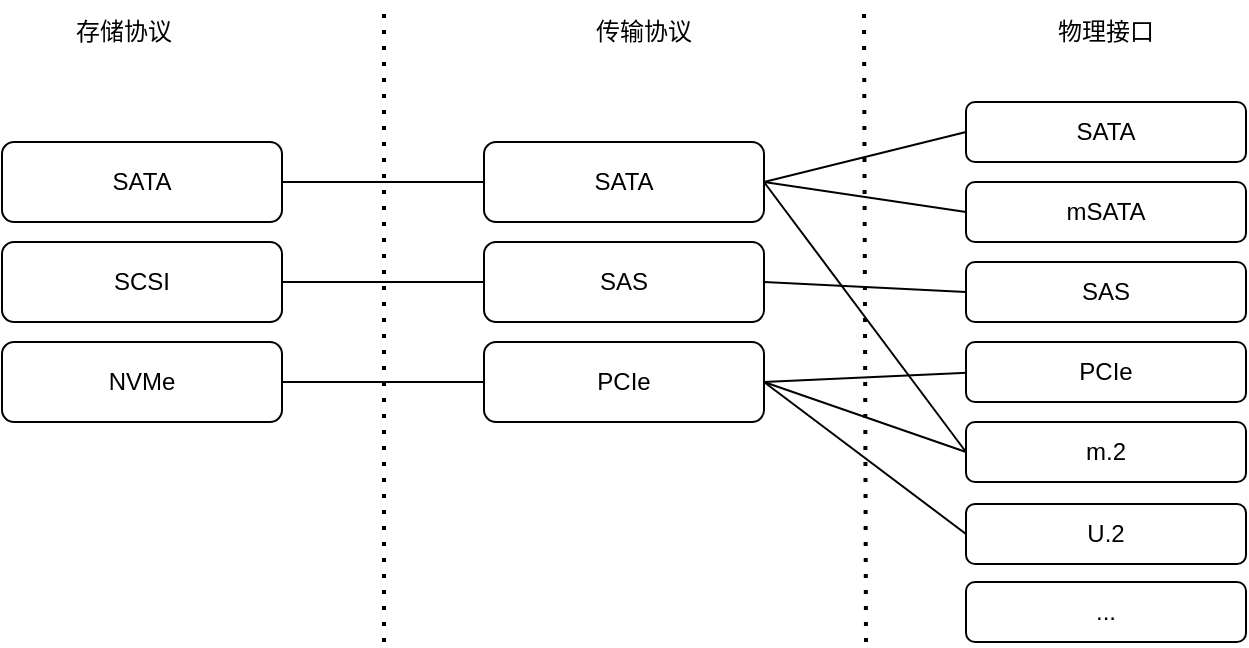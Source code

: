 <mxfile version="23.0.2" type="github">
  <diagram name="第 1 页" id="uZkTL7jz6rvbqRPXWUwu">
    <mxGraphModel dx="966" dy="713" grid="1" gridSize="10" guides="1" tooltips="1" connect="1" arrows="1" fold="1" page="1" pageScale="1" pageWidth="827" pageHeight="1169" math="0" shadow="0">
      <root>
        <mxCell id="0" />
        <mxCell id="1" parent="0" />
        <mxCell id="kW5mb3rAxhpluEmAKAq6-28" style="rounded=0;orthogonalLoop=1;jettySize=auto;html=1;exitX=1;exitY=0.5;exitDx=0;exitDy=0;entryX=0.064;entryY=0.5;entryDx=0;entryDy=0;entryPerimeter=0;endArrow=none;endFill=0;" edge="1" parent="1" source="kW5mb3rAxhpluEmAKAq6-1" target="kW5mb3rAxhpluEmAKAq6-18">
          <mxGeometry relative="1" as="geometry" />
        </mxCell>
        <mxCell id="kW5mb3rAxhpluEmAKAq6-29" style="rounded=0;orthogonalLoop=1;jettySize=auto;html=1;exitX=1;exitY=0.5;exitDx=0;exitDy=0;entryX=0;entryY=0.5;entryDx=0;entryDy=0;endArrow=none;endFill=0;" edge="1" parent="1" source="kW5mb3rAxhpluEmAKAq6-1" target="kW5mb3rAxhpluEmAKAq6-12">
          <mxGeometry relative="1" as="geometry" />
        </mxCell>
        <mxCell id="kW5mb3rAxhpluEmAKAq6-30" style="rounded=0;orthogonalLoop=1;jettySize=auto;html=1;exitX=1;exitY=0.5;exitDx=0;exitDy=0;entryX=0;entryY=0.5;entryDx=0;entryDy=0;endArrow=none;endFill=0;" edge="1" parent="1" source="kW5mb3rAxhpluEmAKAq6-1" target="kW5mb3rAxhpluEmAKAq6-13">
          <mxGeometry relative="1" as="geometry" />
        </mxCell>
        <mxCell id="kW5mb3rAxhpluEmAKAq6-1" value="PCIe" style="rounded=1;whiteSpace=wrap;html=1;" vertex="1" parent="1">
          <mxGeometry x="250" y="210" width="140" height="40" as="geometry" />
        </mxCell>
        <mxCell id="kW5mb3rAxhpluEmAKAq6-3" value="" style="endArrow=none;dashed=1;html=1;dashPattern=1 3;strokeWidth=2;rounded=0;" edge="1" parent="1">
          <mxGeometry width="50" height="50" relative="1" as="geometry">
            <mxPoint x="200" y="360" as="sourcePoint" />
            <mxPoint x="200" y="40" as="targetPoint" />
          </mxGeometry>
        </mxCell>
        <mxCell id="kW5mb3rAxhpluEmAKAq6-23" style="rounded=0;orthogonalLoop=1;jettySize=auto;html=1;exitX=1;exitY=0.5;exitDx=0;exitDy=0;entryX=0;entryY=0.5;entryDx=0;entryDy=0;endArrow=none;endFill=0;" edge="1" parent="1" source="kW5mb3rAxhpluEmAKAq6-4" target="kW5mb3rAxhpluEmAKAq6-21">
          <mxGeometry relative="1" as="geometry" />
        </mxCell>
        <mxCell id="kW5mb3rAxhpluEmAKAq6-24" style="rounded=0;orthogonalLoop=1;jettySize=auto;html=1;exitX=1;exitY=0.5;exitDx=0;exitDy=0;entryX=0;entryY=0.5;entryDx=0;entryDy=0;endArrow=none;endFill=0;" edge="1" parent="1" source="kW5mb3rAxhpluEmAKAq6-4" target="kW5mb3rAxhpluEmAKAq6-9">
          <mxGeometry relative="1" as="geometry" />
        </mxCell>
        <mxCell id="kW5mb3rAxhpluEmAKAq6-31" style="rounded=0;orthogonalLoop=1;jettySize=auto;html=1;exitX=1;exitY=0.5;exitDx=0;exitDy=0;entryX=0;entryY=0.5;entryDx=0;entryDy=0;endArrow=none;endFill=0;" edge="1" parent="1" source="kW5mb3rAxhpluEmAKAq6-4" target="kW5mb3rAxhpluEmAKAq6-12">
          <mxGeometry relative="1" as="geometry" />
        </mxCell>
        <mxCell id="kW5mb3rAxhpluEmAKAq6-4" value="SATA" style="rounded=1;whiteSpace=wrap;html=1;" vertex="1" parent="1">
          <mxGeometry x="250" y="110" width="140" height="40" as="geometry" />
        </mxCell>
        <mxCell id="kW5mb3rAxhpluEmAKAq6-26" style="rounded=0;orthogonalLoop=1;jettySize=auto;html=1;exitX=1;exitY=0.5;exitDx=0;exitDy=0;entryX=0;entryY=0.5;entryDx=0;entryDy=0;endArrow=none;endFill=0;" edge="1" parent="1" source="kW5mb3rAxhpluEmAKAq6-5" target="kW5mb3rAxhpluEmAKAq6-20">
          <mxGeometry relative="1" as="geometry" />
        </mxCell>
        <mxCell id="kW5mb3rAxhpluEmAKAq6-5" value="SAS" style="rounded=1;whiteSpace=wrap;html=1;" vertex="1" parent="1">
          <mxGeometry x="250" y="160" width="140" height="40" as="geometry" />
        </mxCell>
        <mxCell id="kW5mb3rAxhpluEmAKAq6-6" value="" style="endArrow=none;dashed=1;html=1;dashPattern=1 3;strokeWidth=2;rounded=0;" edge="1" parent="1">
          <mxGeometry width="50" height="50" relative="1" as="geometry">
            <mxPoint x="441" y="360" as="sourcePoint" />
            <mxPoint x="440" y="40" as="targetPoint" />
          </mxGeometry>
        </mxCell>
        <mxCell id="kW5mb3rAxhpluEmAKAq6-25" style="edgeStyle=orthogonalEdgeStyle;rounded=0;orthogonalLoop=1;jettySize=auto;html=1;exitX=1;exitY=0.5;exitDx=0;exitDy=0;entryX=0;entryY=0.5;entryDx=0;entryDy=0;endArrow=none;endFill=0;" edge="1" parent="1" source="kW5mb3rAxhpluEmAKAq6-7" target="kW5mb3rAxhpluEmAKAq6-5">
          <mxGeometry relative="1" as="geometry" />
        </mxCell>
        <mxCell id="kW5mb3rAxhpluEmAKAq6-7" value="SCSI" style="rounded=1;whiteSpace=wrap;html=1;" vertex="1" parent="1">
          <mxGeometry x="9" y="160" width="140" height="40" as="geometry" />
        </mxCell>
        <mxCell id="kW5mb3rAxhpluEmAKAq6-27" style="edgeStyle=orthogonalEdgeStyle;rounded=0;orthogonalLoop=1;jettySize=auto;html=1;exitX=1;exitY=0.5;exitDx=0;exitDy=0;entryX=0;entryY=0.5;entryDx=0;entryDy=0;endArrow=none;endFill=0;" edge="1" parent="1" source="kW5mb3rAxhpluEmAKAq6-8" target="kW5mb3rAxhpluEmAKAq6-1">
          <mxGeometry relative="1" as="geometry" />
        </mxCell>
        <mxCell id="kW5mb3rAxhpluEmAKAq6-8" value="NVMe" style="rounded=1;whiteSpace=wrap;html=1;" vertex="1" parent="1">
          <mxGeometry x="9" y="210" width="140" height="40" as="geometry" />
        </mxCell>
        <mxCell id="kW5mb3rAxhpluEmAKAq6-9" value="mSATA" style="rounded=1;whiteSpace=wrap;html=1;" vertex="1" parent="1">
          <mxGeometry x="491" y="130" width="140" height="30" as="geometry" />
        </mxCell>
        <mxCell id="kW5mb3rAxhpluEmAKAq6-10" value="存储协议" style="text;html=1;strokeColor=none;fillColor=none;align=center;verticalAlign=middle;whiteSpace=wrap;rounded=0;" vertex="1" parent="1">
          <mxGeometry x="40" y="40" width="60" height="30" as="geometry" />
        </mxCell>
        <mxCell id="kW5mb3rAxhpluEmAKAq6-11" value="物理接口" style="text;html=1;strokeColor=none;fillColor=none;align=center;verticalAlign=middle;whiteSpace=wrap;rounded=0;" vertex="1" parent="1">
          <mxGeometry x="531" y="40" width="60" height="30" as="geometry" />
        </mxCell>
        <mxCell id="kW5mb3rAxhpluEmAKAq6-12" value="m.2" style="rounded=1;whiteSpace=wrap;html=1;" vertex="1" parent="1">
          <mxGeometry x="491" y="250" width="140" height="30" as="geometry" />
        </mxCell>
        <mxCell id="kW5mb3rAxhpluEmAKAq6-13" value="U.2" style="rounded=1;whiteSpace=wrap;html=1;" vertex="1" parent="1">
          <mxGeometry x="491" y="291" width="140" height="30" as="geometry" />
        </mxCell>
        <mxCell id="kW5mb3rAxhpluEmAKAq6-16" value="传输协议" style="text;html=1;strokeColor=none;fillColor=none;align=center;verticalAlign=middle;whiteSpace=wrap;rounded=0;" vertex="1" parent="1">
          <mxGeometry x="300" y="40" width="60" height="30" as="geometry" />
        </mxCell>
        <mxCell id="kW5mb3rAxhpluEmAKAq6-17" value="..." style="rounded=1;whiteSpace=wrap;html=1;" vertex="1" parent="1">
          <mxGeometry x="491" y="330" width="140" height="30" as="geometry" />
        </mxCell>
        <mxCell id="kW5mb3rAxhpluEmAKAq6-18" value="PCIe" style="rounded=1;whiteSpace=wrap;html=1;" vertex="1" parent="1">
          <mxGeometry x="491" y="210" width="140" height="30" as="geometry" />
        </mxCell>
        <mxCell id="kW5mb3rAxhpluEmAKAq6-22" style="edgeStyle=orthogonalEdgeStyle;rounded=0;orthogonalLoop=1;jettySize=auto;html=1;exitX=1;exitY=0.5;exitDx=0;exitDy=0;entryX=0;entryY=0.5;entryDx=0;entryDy=0;endArrow=none;endFill=0;" edge="1" parent="1" source="kW5mb3rAxhpluEmAKAq6-19" target="kW5mb3rAxhpluEmAKAq6-4">
          <mxGeometry relative="1" as="geometry">
            <mxPoint x="180" y="130" as="sourcePoint" />
          </mxGeometry>
        </mxCell>
        <mxCell id="kW5mb3rAxhpluEmAKAq6-19" value="SATA" style="rounded=1;whiteSpace=wrap;html=1;" vertex="1" parent="1">
          <mxGeometry x="9" y="110" width="140" height="40" as="geometry" />
        </mxCell>
        <mxCell id="kW5mb3rAxhpluEmAKAq6-20" value="SAS" style="rounded=1;whiteSpace=wrap;html=1;" vertex="1" parent="1">
          <mxGeometry x="491" y="170" width="140" height="30" as="geometry" />
        </mxCell>
        <mxCell id="kW5mb3rAxhpluEmAKAq6-21" value="SATA" style="rounded=1;whiteSpace=wrap;html=1;" vertex="1" parent="1">
          <mxGeometry x="491" y="90" width="140" height="30" as="geometry" />
        </mxCell>
      </root>
    </mxGraphModel>
  </diagram>
</mxfile>

